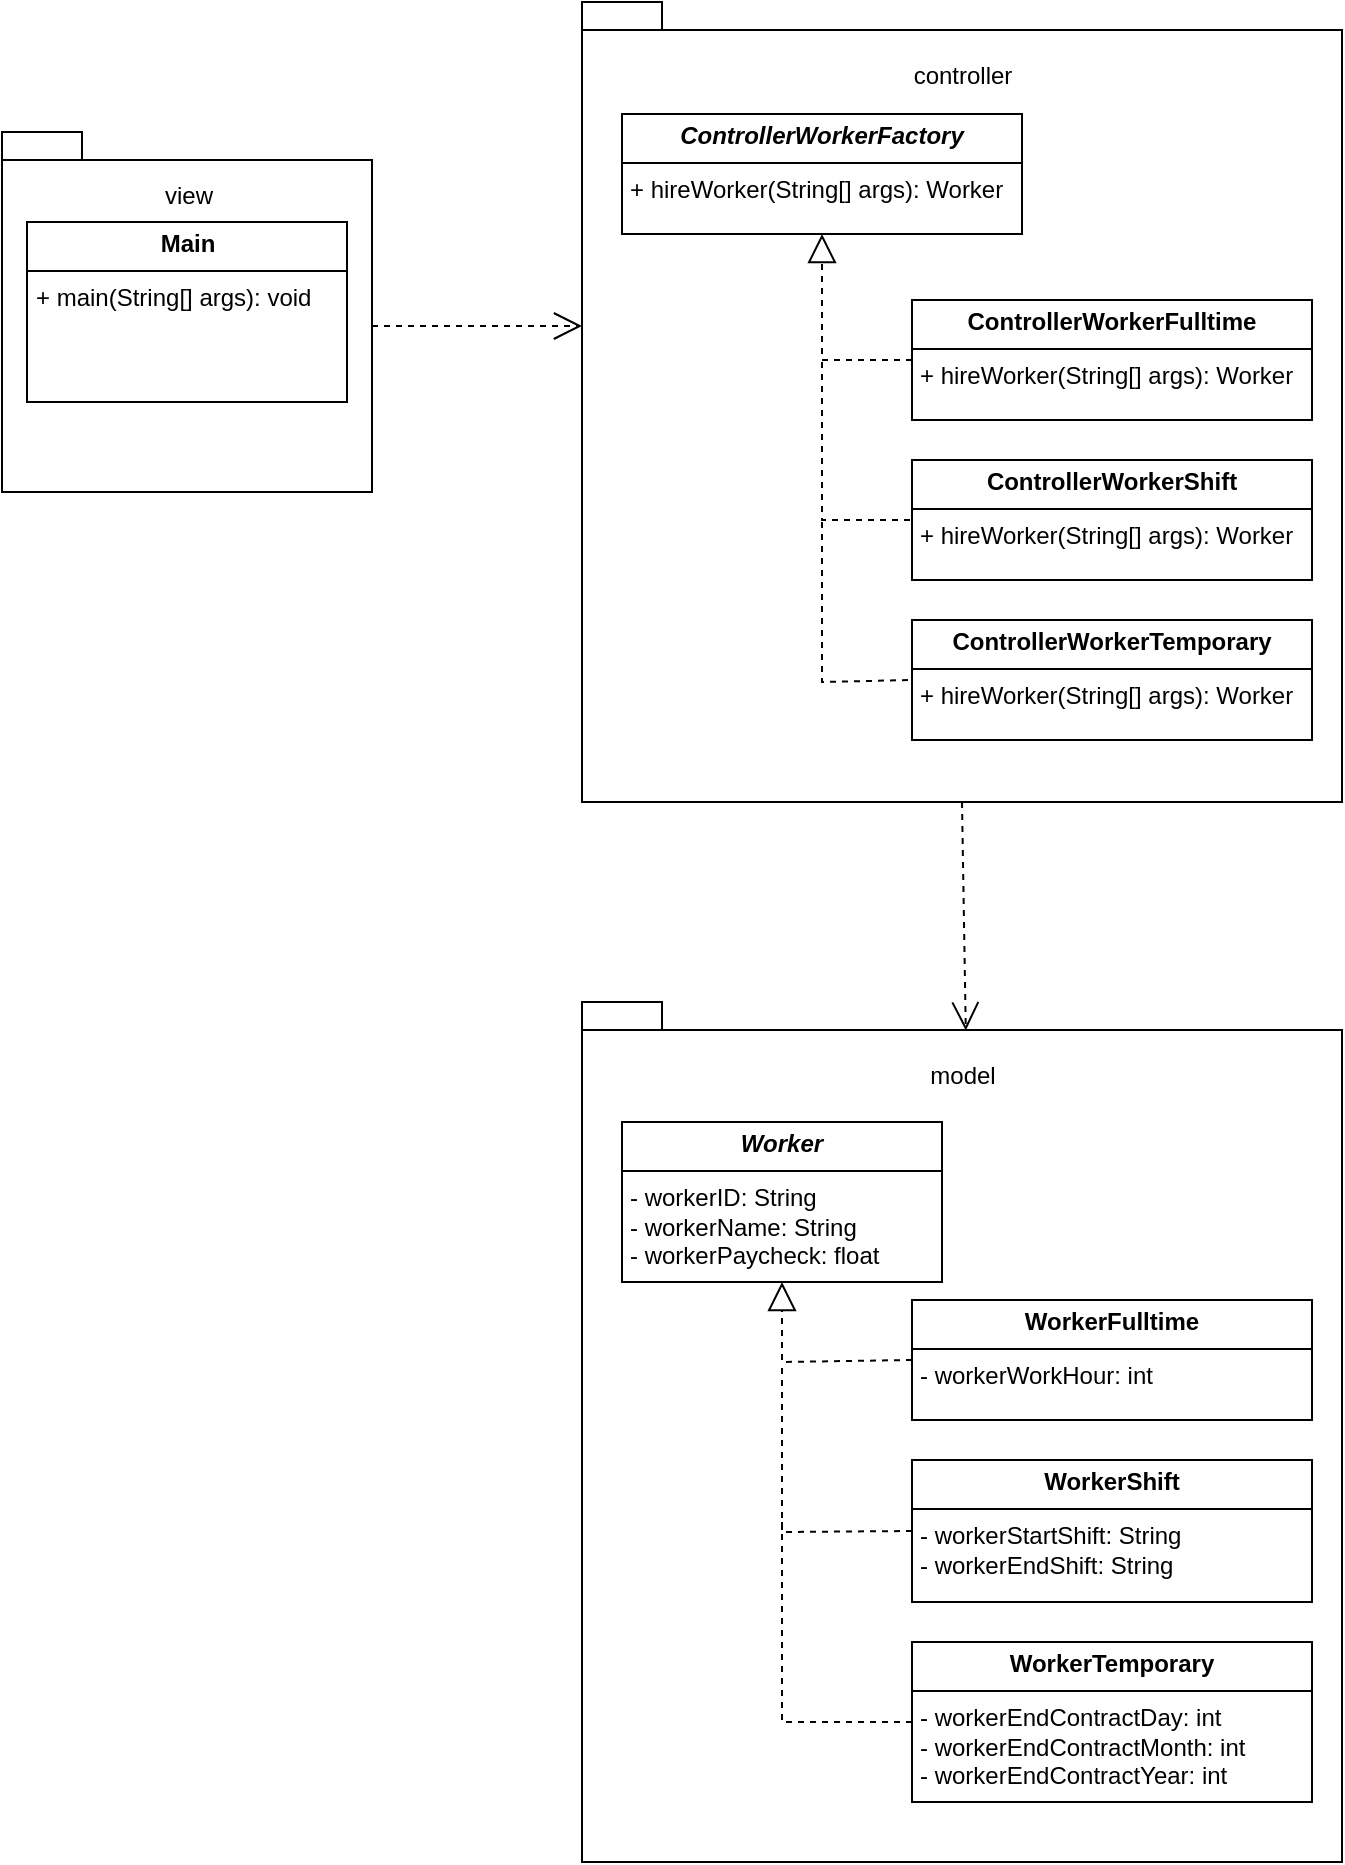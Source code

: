 <mxfile version="24.2.1" type="device">
  <diagram name="Page-1" id="U5JdLUI0YRQ-OZ3LwsBs">
    <mxGraphModel dx="1434" dy="790" grid="1" gridSize="10" guides="1" tooltips="1" connect="1" arrows="1" fold="1" page="1" pageScale="1" pageWidth="827" pageHeight="1169" math="0" shadow="0">
      <root>
        <mxCell id="0" />
        <mxCell id="1" parent="0" />
        <mxCell id="HxmHayBQoGol2LDPJ7zo-5" value="" style="shape=folder;fontStyle=1;spacingTop=10;tabWidth=40;tabHeight=14;tabPosition=left;html=1;whiteSpace=wrap;" vertex="1" parent="1">
          <mxGeometry x="70" y="105" width="185" height="180" as="geometry" />
        </mxCell>
        <mxCell id="HxmHayBQoGol2LDPJ7zo-4" value="&lt;p style=&quot;margin:0px;margin-top:4px;text-align:center;&quot;&gt;&lt;b&gt;Main&lt;/b&gt;&lt;/p&gt;&lt;hr size=&quot;1&quot; style=&quot;border-style:solid;&quot;&gt;&lt;p style=&quot;margin:0px;margin-left:4px;&quot;&gt;&lt;/p&gt;&lt;p style=&quot;margin:0px;margin-left:4px;&quot;&gt;+ main(String[] args): void&lt;/p&gt;" style="verticalAlign=top;align=left;overflow=fill;html=1;whiteSpace=wrap;" vertex="1" parent="1">
          <mxGeometry x="82.5" y="150" width="160" height="90" as="geometry" />
        </mxCell>
        <mxCell id="HxmHayBQoGol2LDPJ7zo-9" value="" style="shape=folder;fontStyle=1;spacingTop=10;tabWidth=40;tabHeight=14;tabPosition=left;html=1;whiteSpace=wrap;" vertex="1" parent="1">
          <mxGeometry x="360" y="40" width="380" height="400" as="geometry" />
        </mxCell>
        <mxCell id="HxmHayBQoGol2LDPJ7zo-7" value="&lt;span style=&quot;font-weight: normal;&quot;&gt;view&lt;/span&gt;" style="text;align=center;fontStyle=1;verticalAlign=middle;spacingLeft=3;spacingRight=3;strokeColor=none;rotatable=0;points=[[0,0.5],[1,0.5]];portConstraint=eastwest;html=1;" vertex="1" parent="1">
          <mxGeometry x="122.5" y="124" width="80" height="26" as="geometry" />
        </mxCell>
        <mxCell id="HxmHayBQoGol2LDPJ7zo-10" value="&lt;p style=&quot;margin:0px;margin-top:4px;text-align:center;&quot;&gt;&lt;b&gt;&lt;i&gt;ControllerWorkerFactory&lt;/i&gt;&lt;/b&gt;&lt;/p&gt;&lt;hr size=&quot;1&quot; style=&quot;border-style:solid;&quot;&gt;&lt;p style=&quot;margin:0px;margin-left:4px;&quot;&gt;&lt;/p&gt;&lt;p style=&quot;margin:0px;margin-left:4px;&quot;&gt;+ hireWorker(String[] args): Worker&lt;/p&gt;" style="verticalAlign=top;align=left;overflow=fill;html=1;whiteSpace=wrap;" vertex="1" parent="1">
          <mxGeometry x="380" y="96" width="200" height="60" as="geometry" />
        </mxCell>
        <mxCell id="HxmHayBQoGol2LDPJ7zo-11" value="&lt;span style=&quot;font-weight: normal;&quot;&gt;controller&lt;/span&gt;" style="text;align=center;fontStyle=1;verticalAlign=middle;spacingLeft=3;spacingRight=3;strokeColor=none;rotatable=0;points=[[0,0.5],[1,0.5]];portConstraint=eastwest;html=1;" vertex="1" parent="1">
          <mxGeometry x="510" y="64" width="80" height="26" as="geometry" />
        </mxCell>
        <mxCell id="HxmHayBQoGol2LDPJ7zo-12" value="" style="endArrow=open;dashed=1;endFill=0;endSize=12;html=1;rounded=0;exitX=0;exitY=0;exitDx=185;exitDy=97;exitPerimeter=0;entryX=0;entryY=0;entryDx=0;entryDy=162;entryPerimeter=0;" edge="1" parent="1" source="HxmHayBQoGol2LDPJ7zo-5" target="HxmHayBQoGol2LDPJ7zo-9">
          <mxGeometry width="160" relative="1" as="geometry">
            <mxPoint x="330" y="410" as="sourcePoint" />
            <mxPoint x="490" y="410" as="targetPoint" />
          </mxGeometry>
        </mxCell>
        <mxCell id="HxmHayBQoGol2LDPJ7zo-13" value="&lt;p style=&quot;margin:0px;margin-top:4px;text-align:center;&quot;&gt;&lt;b&gt;ControllerWorkerFulltime&lt;/b&gt;&lt;/p&gt;&lt;hr size=&quot;1&quot; style=&quot;border-style:solid;&quot;&gt;&lt;p style=&quot;margin:0px;margin-left:4px;&quot;&gt;&lt;/p&gt;&lt;p style=&quot;margin:0px;margin-left:4px;&quot;&gt;+ hireWorker(String[] args): Worker&lt;/p&gt;" style="verticalAlign=top;align=left;overflow=fill;html=1;whiteSpace=wrap;" vertex="1" parent="1">
          <mxGeometry x="525" y="189" width="200" height="60" as="geometry" />
        </mxCell>
        <mxCell id="HxmHayBQoGol2LDPJ7zo-14" value="&lt;p style=&quot;margin:0px;margin-top:4px;text-align:center;&quot;&gt;&lt;b&gt;ControllerWorkerShift&lt;/b&gt;&lt;/p&gt;&lt;hr size=&quot;1&quot; style=&quot;border-style:solid;&quot;&gt;&lt;p style=&quot;margin:0px;margin-left:4px;&quot;&gt;&lt;/p&gt;&lt;p style=&quot;margin:0px;margin-left:4px;&quot;&gt;+ hireWorker(String[] args): Worker&lt;/p&gt;" style="verticalAlign=top;align=left;overflow=fill;html=1;whiteSpace=wrap;" vertex="1" parent="1">
          <mxGeometry x="525" y="269" width="200" height="60" as="geometry" />
        </mxCell>
        <mxCell id="HxmHayBQoGol2LDPJ7zo-15" value="&lt;p style=&quot;margin:0px;margin-top:4px;text-align:center;&quot;&gt;&lt;b&gt;ControllerWorkerTemporary&lt;/b&gt;&lt;/p&gt;&lt;hr size=&quot;1&quot; style=&quot;border-style:solid;&quot;&gt;&lt;p style=&quot;margin:0px;margin-left:4px;&quot;&gt;&lt;/p&gt;&lt;p style=&quot;margin:0px;margin-left:4px;&quot;&gt;+ hireWorker(String[] args): Worker&lt;/p&gt;" style="verticalAlign=top;align=left;overflow=fill;html=1;whiteSpace=wrap;" vertex="1" parent="1">
          <mxGeometry x="525" y="349" width="200" height="60" as="geometry" />
        </mxCell>
        <mxCell id="HxmHayBQoGol2LDPJ7zo-17" value="" style="endArrow=block;dashed=1;endFill=0;endSize=12;html=1;rounded=0;entryX=0.5;entryY=1;entryDx=0;entryDy=0;exitX=0;exitY=0.5;exitDx=0;exitDy=0;" edge="1" parent="1" source="HxmHayBQoGol2LDPJ7zo-13" target="HxmHayBQoGol2LDPJ7zo-10">
          <mxGeometry width="160" relative="1" as="geometry">
            <mxPoint x="170" y="430" as="sourcePoint" />
            <mxPoint x="490" y="380" as="targetPoint" />
            <Array as="points">
              <mxPoint x="480" y="219" />
            </Array>
          </mxGeometry>
        </mxCell>
        <mxCell id="HxmHayBQoGol2LDPJ7zo-18" value="" style="endArrow=none;dashed=1;endFill=0;endSize=12;html=1;rounded=0;entryX=0;entryY=0.5;entryDx=0;entryDy=0;" edge="1" parent="1" target="HxmHayBQoGol2LDPJ7zo-14">
          <mxGeometry width="160" relative="1" as="geometry">
            <mxPoint x="480" y="220" as="sourcePoint" />
            <mxPoint x="490" y="380" as="targetPoint" />
            <Array as="points">
              <mxPoint x="480" y="299" />
            </Array>
          </mxGeometry>
        </mxCell>
        <mxCell id="HxmHayBQoGol2LDPJ7zo-19" value="" style="endArrow=none;dashed=1;endFill=0;endSize=12;html=1;rounded=0;entryX=0;entryY=0.5;entryDx=0;entryDy=0;" edge="1" parent="1" target="HxmHayBQoGol2LDPJ7zo-15">
          <mxGeometry width="160" relative="1" as="geometry">
            <mxPoint x="480" y="300" as="sourcePoint" />
            <mxPoint x="490" y="380" as="targetPoint" />
            <Array as="points">
              <mxPoint x="480" y="380" />
            </Array>
          </mxGeometry>
        </mxCell>
        <mxCell id="HxmHayBQoGol2LDPJ7zo-20" value="" style="shape=folder;fontStyle=1;spacingTop=10;tabWidth=40;tabHeight=14;tabPosition=left;html=1;whiteSpace=wrap;" vertex="1" parent="1">
          <mxGeometry x="360" y="540" width="380" height="430" as="geometry" />
        </mxCell>
        <mxCell id="HxmHayBQoGol2LDPJ7zo-22" value="&lt;span style=&quot;font-weight: normal;&quot;&gt;model&lt;/span&gt;" style="text;align=center;fontStyle=1;verticalAlign=middle;spacingLeft=3;spacingRight=3;strokeColor=none;rotatable=0;points=[[0,0.5],[1,0.5]];portConstraint=eastwest;html=1;" vertex="1" parent="1">
          <mxGeometry x="510" y="564" width="80" height="26" as="geometry" />
        </mxCell>
        <mxCell id="HxmHayBQoGol2LDPJ7zo-23" value="&lt;p style=&quot;margin:0px;margin-top:4px;text-align:center;&quot;&gt;&lt;b&gt;WorkerFulltime&lt;/b&gt;&lt;/p&gt;&lt;hr size=&quot;1&quot; style=&quot;border-style:solid;&quot;&gt;&lt;p style=&quot;margin:0px;margin-left:4px;&quot;&gt;&lt;/p&gt;&lt;p style=&quot;margin:0px;margin-left:4px;&quot;&gt;- workerWorkHour: int&lt;/p&gt;" style="verticalAlign=top;align=left;overflow=fill;html=1;whiteSpace=wrap;" vertex="1" parent="1">
          <mxGeometry x="525" y="689" width="200" height="60" as="geometry" />
        </mxCell>
        <mxCell id="HxmHayBQoGol2LDPJ7zo-24" value="&lt;p style=&quot;margin:0px;margin-top:4px;text-align:center;&quot;&gt;&lt;b&gt;WorkerShift&lt;/b&gt;&lt;/p&gt;&lt;hr size=&quot;1&quot; style=&quot;border-style:solid;&quot;&gt;&lt;p style=&quot;margin:0px;margin-left:4px;&quot;&gt;&lt;/p&gt;&lt;p style=&quot;margin:0px;margin-left:4px;&quot;&gt;- workerStartShift: String&lt;/p&gt;&lt;p style=&quot;margin:0px;margin-left:4px;&quot;&gt;- workerEndShift: String&lt;br&gt;&lt;/p&gt;" style="verticalAlign=top;align=left;overflow=fill;html=1;whiteSpace=wrap;" vertex="1" parent="1">
          <mxGeometry x="525" y="769" width="200" height="71" as="geometry" />
        </mxCell>
        <mxCell id="HxmHayBQoGol2LDPJ7zo-25" value="&lt;p style=&quot;margin:0px;margin-top:4px;text-align:center;&quot;&gt;&lt;b&gt;WorkerTemporary&lt;/b&gt;&lt;/p&gt;&lt;hr size=&quot;1&quot; style=&quot;border-style:solid;&quot;&gt;&lt;p style=&quot;margin:0px;margin-left:4px;&quot;&gt;&lt;/p&gt;&lt;p style=&quot;margin:0px;margin-left:4px;&quot;&gt;- workerEndContractDay: int&lt;/p&gt;&lt;p style=&quot;margin:0px;margin-left:4px;&quot;&gt;- workerEndContractMonth: int&lt;br&gt;&lt;/p&gt;&lt;p style=&quot;margin:0px;margin-left:4px;&quot;&gt;- workerEndContractYear: int&lt;br&gt;&lt;/p&gt;" style="verticalAlign=top;align=left;overflow=fill;html=1;whiteSpace=wrap;" vertex="1" parent="1">
          <mxGeometry x="525" y="860" width="200" height="80" as="geometry" />
        </mxCell>
        <mxCell id="HxmHayBQoGol2LDPJ7zo-29" value="&lt;p style=&quot;margin:0px;margin-top:4px;text-align:center;&quot;&gt;&lt;b&gt;&lt;i&gt;Worker&lt;/i&gt;&lt;/b&gt;&lt;/p&gt;&lt;hr size=&quot;1&quot; style=&quot;border-style:solid;&quot;&gt;&lt;p style=&quot;margin:0px;margin-left:4px;&quot;&gt;- workerID: String&lt;/p&gt;&lt;p style=&quot;margin: 0px 0px 0px 4px;&quot;&gt;- workerName: String&lt;/p&gt;&lt;p style=&quot;margin: 0px 0px 0px 4px;&quot;&gt;- workerPaycheck: float&lt;/p&gt;" style="verticalAlign=top;align=left;overflow=fill;html=1;whiteSpace=wrap;" vertex="1" parent="1">
          <mxGeometry x="380" y="600" width="160" height="80" as="geometry" />
        </mxCell>
        <mxCell id="HxmHayBQoGol2LDPJ7zo-30" value="" style="endArrow=block;dashed=1;endFill=0;endSize=12;html=1;rounded=0;entryX=0.5;entryY=1;entryDx=0;entryDy=0;exitX=0;exitY=0.5;exitDx=0;exitDy=0;" edge="1" parent="1" source="HxmHayBQoGol2LDPJ7zo-23" target="HxmHayBQoGol2LDPJ7zo-29">
          <mxGeometry width="160" relative="1" as="geometry">
            <mxPoint x="230" y="804" as="sourcePoint" />
            <mxPoint x="390" y="804" as="targetPoint" />
            <Array as="points">
              <mxPoint x="460" y="720" />
            </Array>
          </mxGeometry>
        </mxCell>
        <mxCell id="HxmHayBQoGol2LDPJ7zo-31" value="" style="endArrow=none;dashed=1;endFill=0;endSize=12;html=1;rounded=0;exitX=0;exitY=0.5;exitDx=0;exitDy=0;" edge="1" parent="1" source="HxmHayBQoGol2LDPJ7zo-24">
          <mxGeometry width="160" relative="1" as="geometry">
            <mxPoint x="330" y="680" as="sourcePoint" />
            <mxPoint x="460" y="720" as="targetPoint" />
            <Array as="points">
              <mxPoint x="460" y="805" />
            </Array>
          </mxGeometry>
        </mxCell>
        <mxCell id="HxmHayBQoGol2LDPJ7zo-32" value="" style="endArrow=none;dashed=1;endFill=0;endSize=12;html=1;rounded=0;exitX=0;exitY=0.5;exitDx=0;exitDy=0;" edge="1" parent="1" source="HxmHayBQoGol2LDPJ7zo-25">
          <mxGeometry width="160" relative="1" as="geometry">
            <mxPoint x="330" y="880" as="sourcePoint" />
            <mxPoint x="460" y="800" as="targetPoint" />
            <Array as="points">
              <mxPoint x="460" y="900" />
            </Array>
          </mxGeometry>
        </mxCell>
        <mxCell id="HxmHayBQoGol2LDPJ7zo-33" value="" style="endArrow=open;dashed=1;endFill=0;endSize=12;html=1;rounded=0;entryX=0.505;entryY=0.033;entryDx=0;entryDy=0;entryPerimeter=0;exitX=0.5;exitY=1;exitDx=0;exitDy=0;exitPerimeter=0;" edge="1" parent="1" source="HxmHayBQoGol2LDPJ7zo-9" target="HxmHayBQoGol2LDPJ7zo-20">
          <mxGeometry width="160" relative="1" as="geometry">
            <mxPoint x="330" y="380" as="sourcePoint" />
            <mxPoint x="490" y="380" as="targetPoint" />
          </mxGeometry>
        </mxCell>
      </root>
    </mxGraphModel>
  </diagram>
</mxfile>
